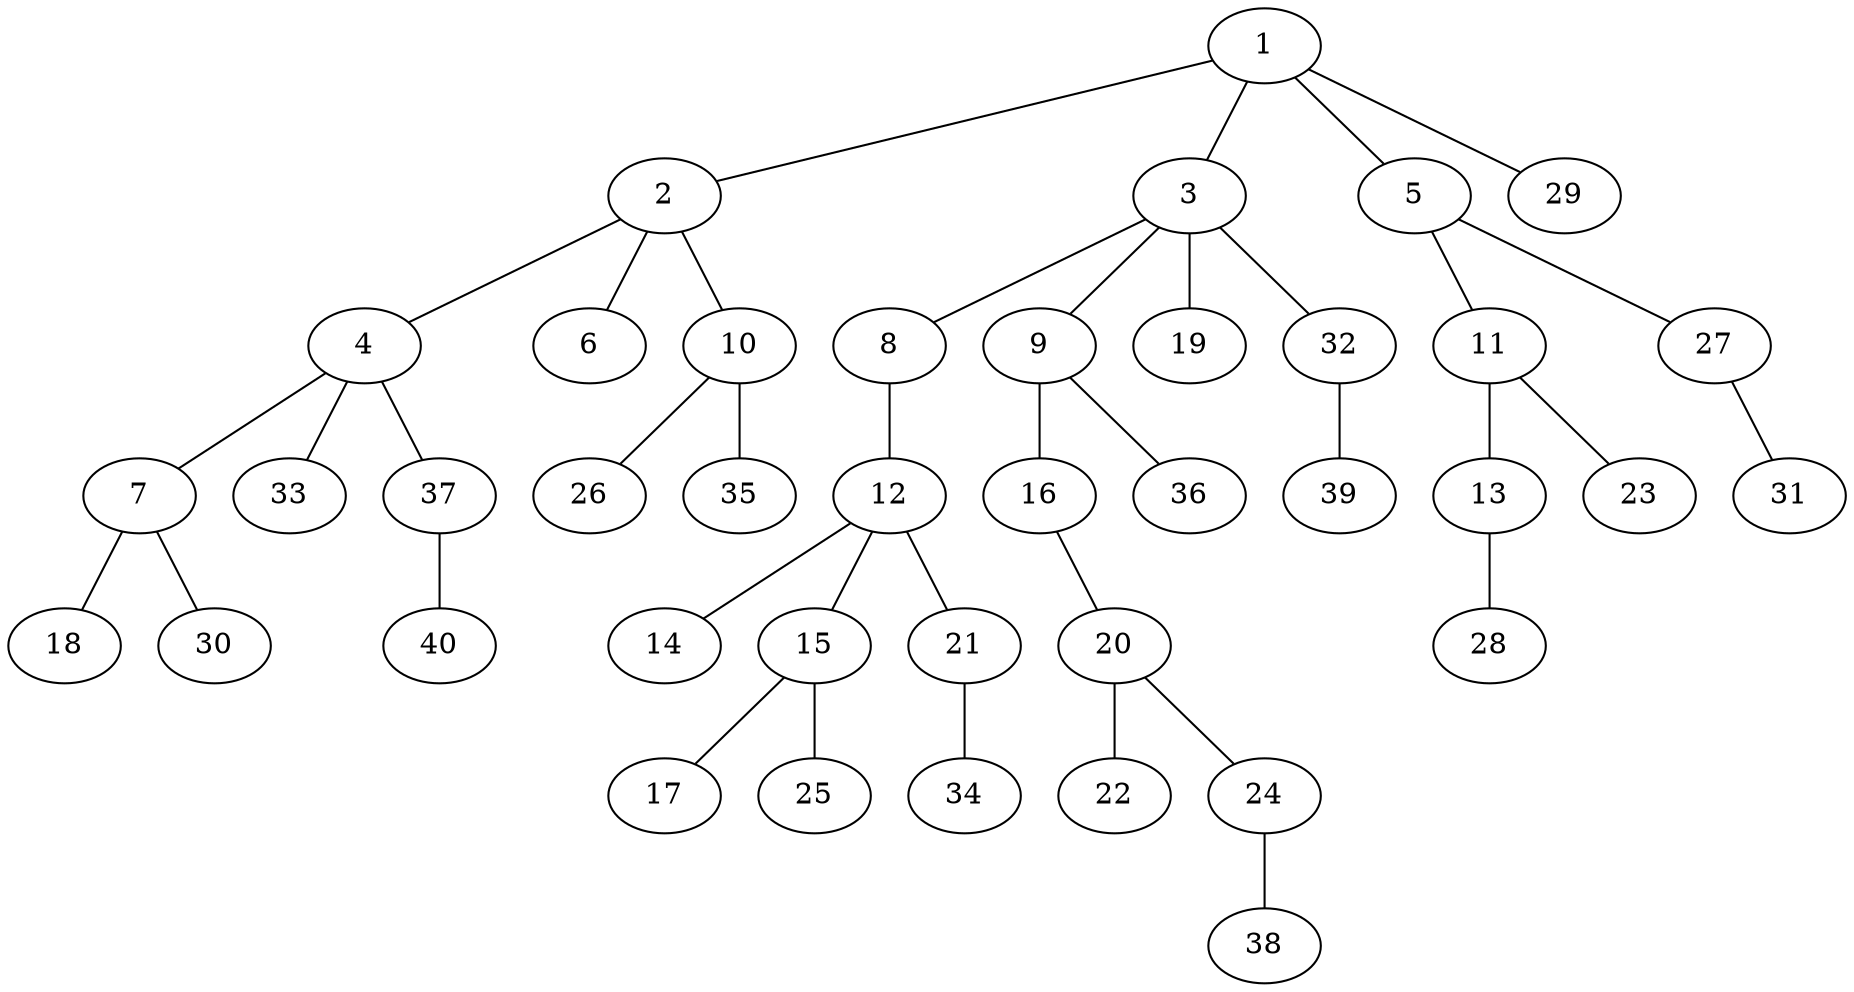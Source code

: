 graph graphname {1--2
1--3
1--5
1--29
2--4
2--6
2--10
3--8
3--9
3--19
3--32
4--7
4--33
4--37
5--11
5--27
7--18
7--30
8--12
9--16
9--36
10--26
10--35
11--13
11--23
12--14
12--15
12--21
13--28
15--17
15--25
16--20
20--22
20--24
21--34
24--38
27--31
32--39
37--40
}